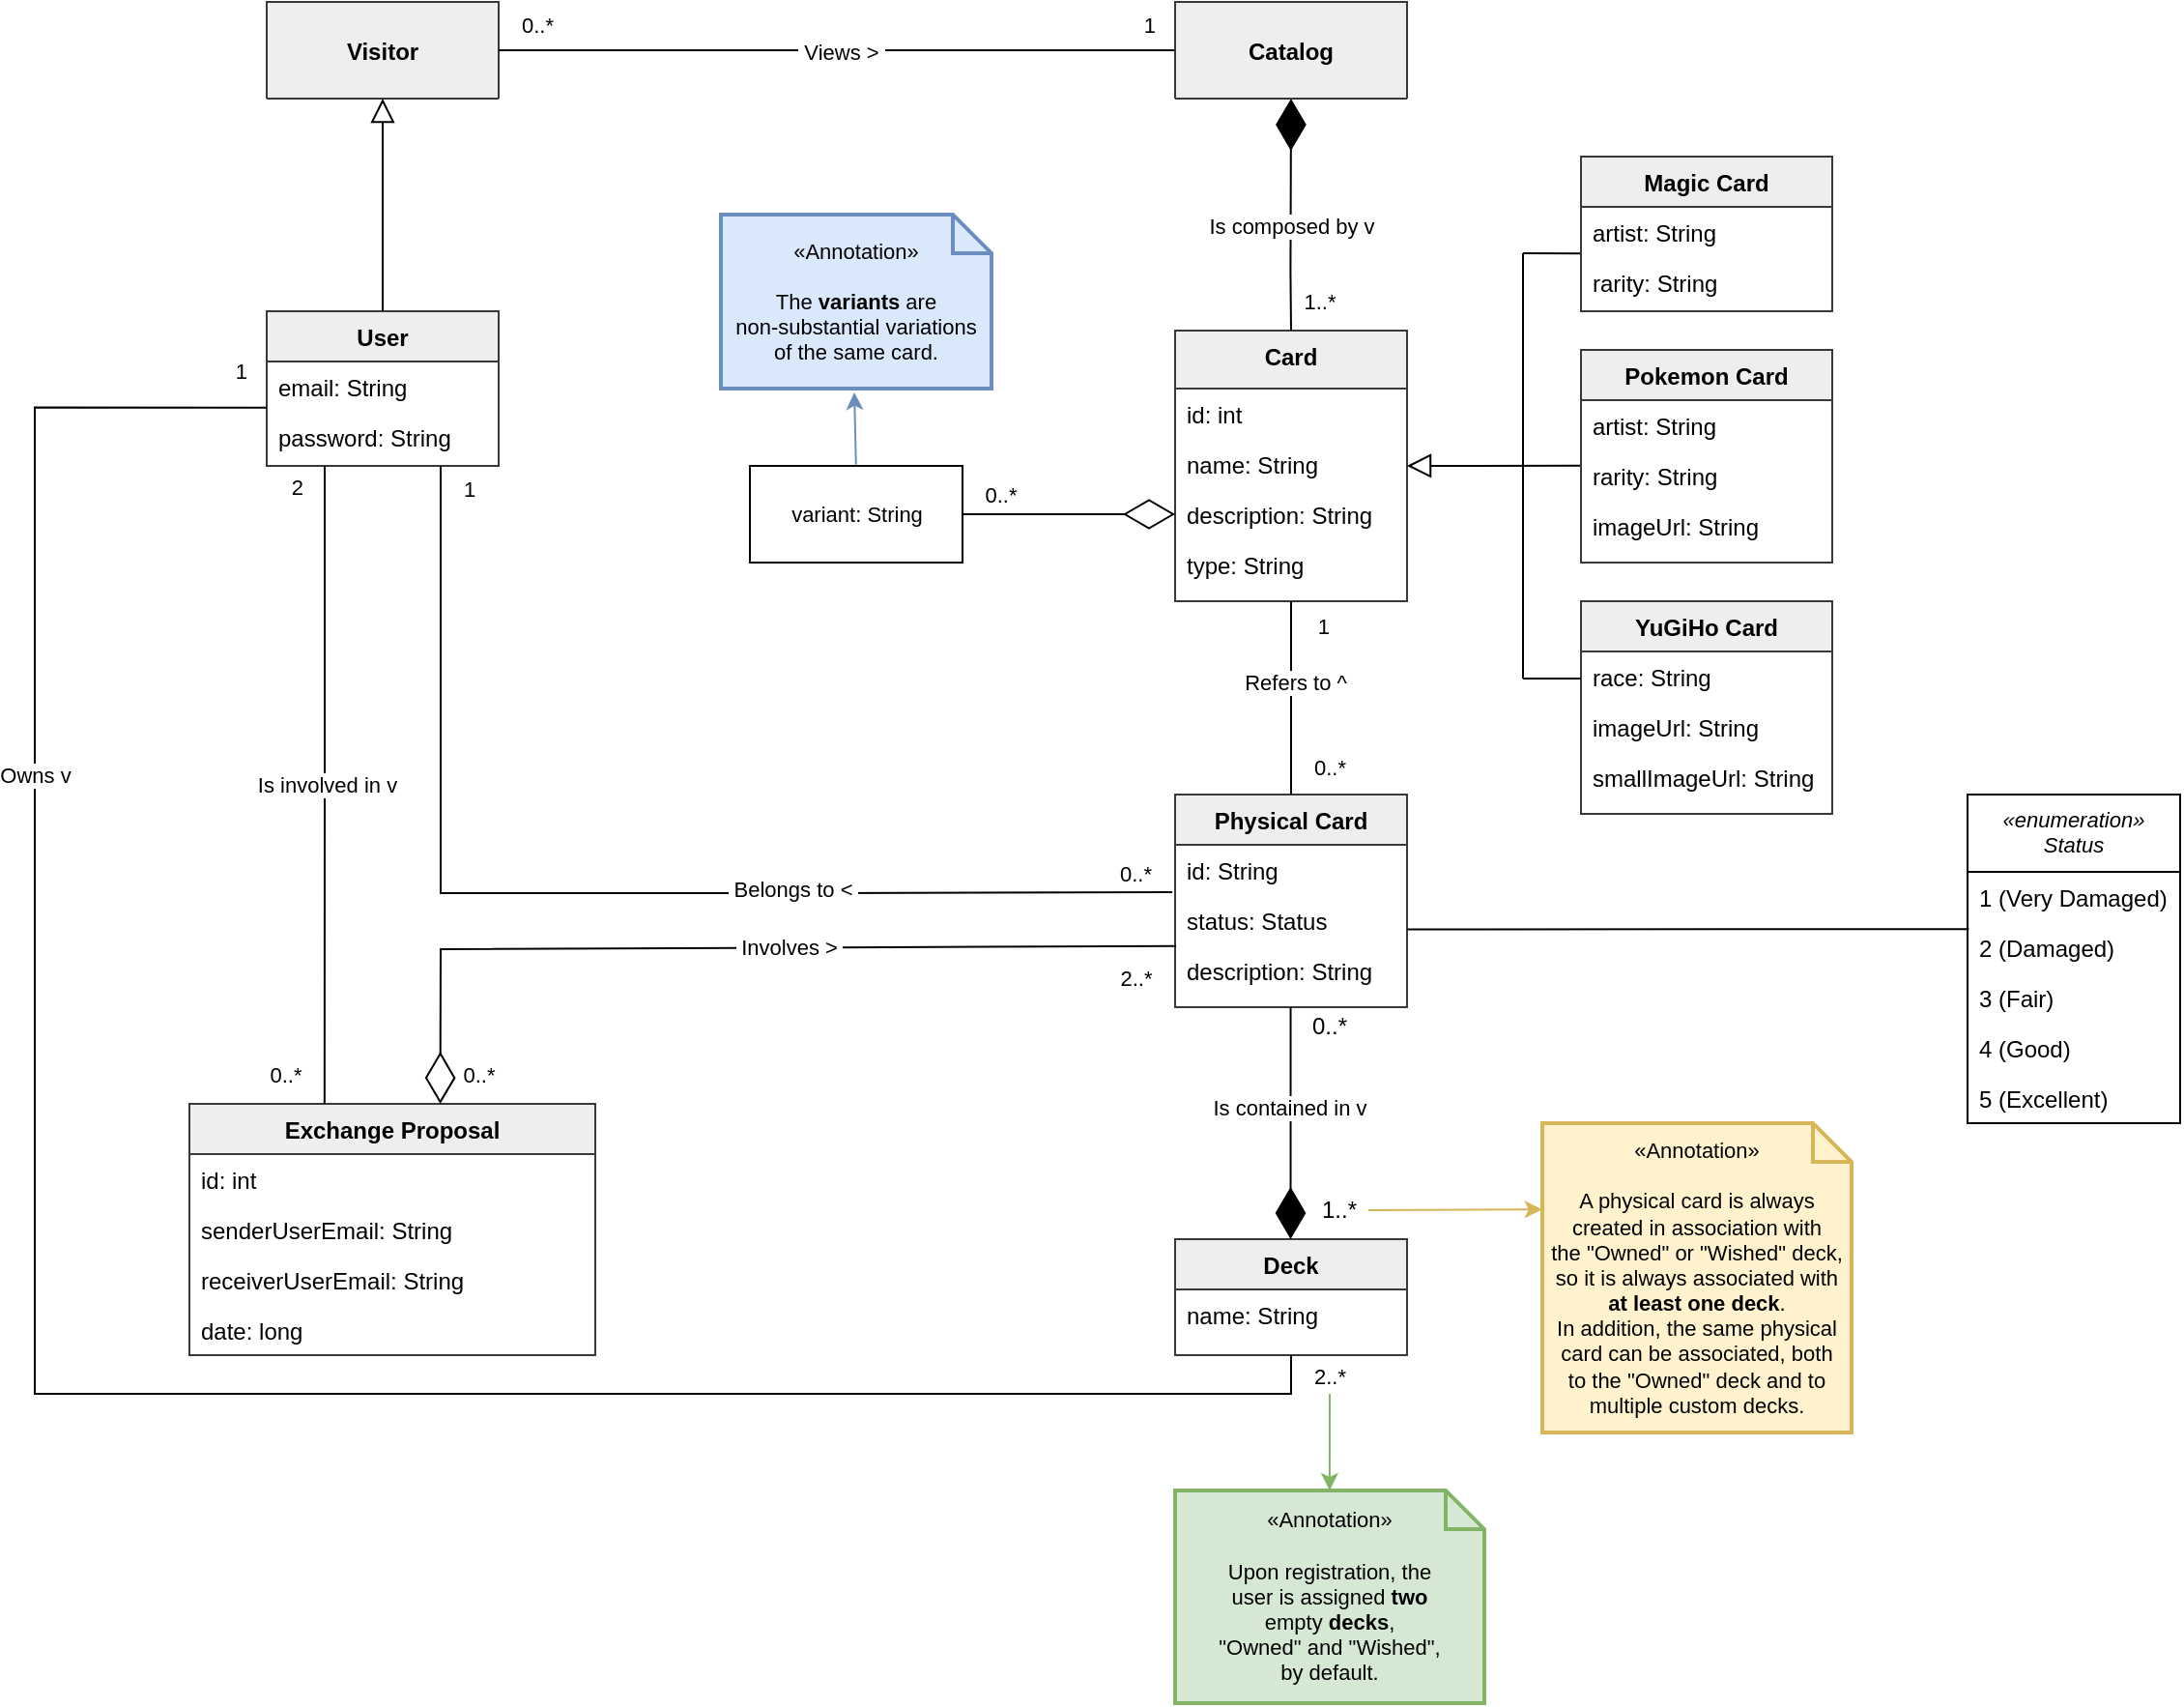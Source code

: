 <mxfile version="20.8.16" type="device"><diagram id="C5RBs43oDa-KdzZeNtuy" name="Page-1"><mxGraphModel dx="1418" dy="828" grid="1" gridSize="10" guides="1" tooltips="1" connect="1" arrows="1" fold="1" page="1" pageScale="1" pageWidth="1169" pageHeight="827" math="0" shadow="0"><root><mxCell id="WIyWlLk6GJQsqaUBKTNV-0"/><mxCell id="WIyWlLk6GJQsqaUBKTNV-1" parent="WIyWlLk6GJQsqaUBKTNV-0"/><mxCell id="zkfFHV4jXpPFQw0GAbJ--0" value="Visitor" style="swimlane;fontStyle=1;align=center;verticalAlign=middle;childLayout=stackLayout;horizontal=1;startSize=50;horizontalStack=0;resizeParent=1;resizeLast=0;collapsible=1;marginBottom=0;rounded=0;shadow=0;strokeWidth=1;fillColor=#eeeeee;strokeColor=#36393d;" parent="WIyWlLk6GJQsqaUBKTNV-1" vertex="1"><mxGeometry x="160" y="40" width="120" height="50" as="geometry"><mxRectangle x="230" y="140" width="160" height="26" as="alternateBounds"/></mxGeometry></mxCell><mxCell id="zkfFHV4jXpPFQw0GAbJ--6" value="User" style="swimlane;fontStyle=1;align=center;verticalAlign=top;childLayout=stackLayout;horizontal=1;startSize=26;horizontalStack=0;resizeParent=1;resizeLast=0;collapsible=1;marginBottom=0;rounded=0;shadow=0;strokeWidth=1;fillColor=#eeeeee;strokeColor=#36393d;" parent="WIyWlLk6GJQsqaUBKTNV-1" vertex="1"><mxGeometry x="160" y="200" width="120" height="80" as="geometry"><mxRectangle x="130" y="380" width="160" height="26" as="alternateBounds"/></mxGeometry></mxCell><mxCell id="zkfFHV4jXpPFQw0GAbJ--7" value="email: String" style="text;align=left;verticalAlign=top;spacingLeft=4;spacingRight=4;overflow=hidden;rotatable=0;points=[[0,0.5],[1,0.5]];portConstraint=eastwest;" parent="zkfFHV4jXpPFQw0GAbJ--6" vertex="1"><mxGeometry y="26" width="120" height="26" as="geometry"/></mxCell><mxCell id="zkfFHV4jXpPFQw0GAbJ--8" value="password: String" style="text;align=left;verticalAlign=top;spacingLeft=4;spacingRight=4;overflow=hidden;rotatable=0;points=[[0,0.5],[1,0.5]];portConstraint=eastwest;rounded=0;shadow=0;html=0;" parent="zkfFHV4jXpPFQw0GAbJ--6" vertex="1"><mxGeometry y="52" width="120" height="26" as="geometry"/></mxCell><mxCell id="zkfFHV4jXpPFQw0GAbJ--12" value="" style="endArrow=block;endSize=10;endFill=0;shadow=0;strokeWidth=1;rounded=0;edgeStyle=elbowEdgeStyle;elbow=vertical;" parent="WIyWlLk6GJQsqaUBKTNV-1" source="zkfFHV4jXpPFQw0GAbJ--6" target="zkfFHV4jXpPFQw0GAbJ--0" edge="1"><mxGeometry width="160" relative="1" as="geometry"><mxPoint x="300" y="193" as="sourcePoint"/><mxPoint x="300" y="193" as="targetPoint"/><Array as="points"><mxPoint x="220" y="160"/><mxPoint x="230" y="160"/><mxPoint x="240" y="230"/><mxPoint x="250" y="200"/></Array></mxGeometry></mxCell><mxCell id="zkfFHV4jXpPFQw0GAbJ--17" value="Card" style="swimlane;fontStyle=1;align=center;verticalAlign=top;childLayout=stackLayout;horizontal=1;startSize=30;horizontalStack=0;resizeParent=1;resizeLast=0;collapsible=1;marginBottom=0;rounded=0;shadow=0;strokeWidth=1;fillColor=#eeeeee;strokeColor=#36393d;" parent="WIyWlLk6GJQsqaUBKTNV-1" vertex="1"><mxGeometry x="630" y="210" width="120" height="140" as="geometry"><mxRectangle x="508" y="120" width="160" height="26" as="alternateBounds"/></mxGeometry></mxCell><mxCell id="UprjWPWpT-gQ5GX2bW2V-9" value="id: int" style="text;align=left;verticalAlign=top;spacingLeft=4;spacingRight=4;overflow=hidden;rotatable=0;points=[[0,0.5],[1,0.5]];portConstraint=eastwest;" parent="zkfFHV4jXpPFQw0GAbJ--17" vertex="1"><mxGeometry y="30" width="120" height="26" as="geometry"/></mxCell><mxCell id="UprjWPWpT-gQ5GX2bW2V-10" value="name: String" style="text;align=left;verticalAlign=top;spacingLeft=4;spacingRight=4;overflow=hidden;rotatable=0;points=[[0,0.5],[1,0.5]];portConstraint=eastwest;" parent="zkfFHV4jXpPFQw0GAbJ--17" vertex="1"><mxGeometry y="56" width="120" height="26" as="geometry"/></mxCell><mxCell id="UprjWPWpT-gQ5GX2bW2V-11" value="description: String" style="text;align=left;verticalAlign=top;spacingLeft=4;spacingRight=4;overflow=hidden;rotatable=0;points=[[0,0.5],[1,0.5]];portConstraint=eastwest;" parent="zkfFHV4jXpPFQw0GAbJ--17" vertex="1"><mxGeometry y="82" width="120" height="26" as="geometry"/></mxCell><mxCell id="UprjWPWpT-gQ5GX2bW2V-12" value="type: String" style="text;align=left;verticalAlign=top;spacingLeft=4;spacingRight=4;overflow=hidden;rotatable=0;points=[[0,0.5],[1,0.5]];portConstraint=eastwest;" parent="zkfFHV4jXpPFQw0GAbJ--17" vertex="1"><mxGeometry y="108" width="120" height="26" as="geometry"/></mxCell><mxCell id="UprjWPWpT-gQ5GX2bW2V-5" value="Physical Card" style="swimlane;fontStyle=1;align=center;verticalAlign=top;childLayout=stackLayout;horizontal=1;startSize=26;horizontalStack=0;resizeParent=1;resizeLast=0;collapsible=1;marginBottom=0;rounded=0;shadow=0;strokeWidth=1;fillColor=#eeeeee;strokeColor=#36393d;" parent="WIyWlLk6GJQsqaUBKTNV-1" vertex="1"><mxGeometry x="630" y="450" width="120" height="110" as="geometry"><mxRectangle x="508" y="120" width="160" height="26" as="alternateBounds"/></mxGeometry></mxCell><mxCell id="UprjWPWpT-gQ5GX2bW2V-8" value="id: String" style="text;align=left;verticalAlign=top;spacingLeft=4;spacingRight=4;overflow=hidden;rotatable=0;points=[[0,0.5],[1,0.5]];portConstraint=eastwest;" parent="UprjWPWpT-gQ5GX2bW2V-5" vertex="1"><mxGeometry y="26" width="120" height="26" as="geometry"/></mxCell><mxCell id="UprjWPWpT-gQ5GX2bW2V-15" value="status: Status" style="text;align=left;verticalAlign=top;spacingLeft=4;spacingRight=4;overflow=hidden;rotatable=0;points=[[0,0.5],[1,0.5]];portConstraint=eastwest;" parent="UprjWPWpT-gQ5GX2bW2V-5" vertex="1"><mxGeometry y="52" width="120" height="26" as="geometry"/></mxCell><mxCell id="UprjWPWpT-gQ5GX2bW2V-16" value="description: String" style="text;align=left;verticalAlign=top;spacingLeft=4;spacingRight=4;overflow=hidden;rotatable=0;points=[[0,0.5],[1,0.5]];portConstraint=eastwest;" parent="UprjWPWpT-gQ5GX2bW2V-5" vertex="1"><mxGeometry y="78" width="120" height="26" as="geometry"/></mxCell><mxCell id="UprjWPWpT-gQ5GX2bW2V-17" value="Deck" style="swimlane;fontStyle=1;align=center;verticalAlign=top;childLayout=stackLayout;horizontal=1;startSize=26;horizontalStack=0;resizeParent=1;resizeLast=0;collapsible=1;marginBottom=0;rounded=0;shadow=0;strokeWidth=1;fillColor=#eeeeee;strokeColor=#36393d;" parent="WIyWlLk6GJQsqaUBKTNV-1" vertex="1"><mxGeometry x="630" y="680" width="120" height="60" as="geometry"><mxRectangle x="508" y="120" width="160" height="26" as="alternateBounds"/></mxGeometry></mxCell><mxCell id="UprjWPWpT-gQ5GX2bW2V-18" value="name: String" style="text;align=left;verticalAlign=top;spacingLeft=4;spacingRight=4;overflow=hidden;rotatable=0;points=[[0,0.5],[1,0.5]];portConstraint=eastwest;" parent="UprjWPWpT-gQ5GX2bW2V-17" vertex="1"><mxGeometry y="26" width="120" height="26" as="geometry"/></mxCell><mxCell id="UprjWPWpT-gQ5GX2bW2V-34" value="1..*" style="text;html=1;strokeColor=none;fillColor=none;align=center;verticalAlign=middle;whiteSpace=wrap;rounded=0;" parent="WIyWlLk6GJQsqaUBKTNV-1" vertex="1"><mxGeometry x="700" y="650" width="30" height="30" as="geometry"/></mxCell><mxCell id="UprjWPWpT-gQ5GX2bW2V-35" value="0..*" style="text;html=1;strokeColor=none;fillColor=none;align=center;verticalAlign=middle;whiteSpace=wrap;rounded=0;" parent="WIyWlLk6GJQsqaUBKTNV-1" vertex="1"><mxGeometry x="685" y="560" width="50" height="20" as="geometry"/></mxCell><mxCell id="UprjWPWpT-gQ5GX2bW2V-36" value="Exchange Proposal" style="swimlane;fontStyle=1;align=center;verticalAlign=top;childLayout=stackLayout;horizontal=1;startSize=26;horizontalStack=0;resizeParent=1;resizeLast=0;collapsible=1;marginBottom=0;rounded=0;shadow=0;strokeWidth=1;fillColor=#eeeeee;strokeColor=#36393d;" parent="WIyWlLk6GJQsqaUBKTNV-1" vertex="1"><mxGeometry x="120" y="610" width="210" height="130" as="geometry"><mxRectangle x="508" y="120" width="160" height="26" as="alternateBounds"/></mxGeometry></mxCell><mxCell id="UprjWPWpT-gQ5GX2bW2V-37" value="id: int" style="text;align=left;verticalAlign=top;spacingLeft=4;spacingRight=4;overflow=hidden;rotatable=0;points=[[0,0.5],[1,0.5]];portConstraint=eastwest;" parent="UprjWPWpT-gQ5GX2bW2V-36" vertex="1"><mxGeometry y="26" width="210" height="26" as="geometry"/></mxCell><mxCell id="UprjWPWpT-gQ5GX2bW2V-38" value="senderUserEmail: String" style="text;align=left;verticalAlign=top;spacingLeft=4;spacingRight=4;overflow=hidden;rotatable=0;points=[[0,0.5],[1,0.5]];portConstraint=eastwest;" parent="UprjWPWpT-gQ5GX2bW2V-36" vertex="1"><mxGeometry y="52" width="210" height="26" as="geometry"/></mxCell><mxCell id="w9-zVDfy-rZA0x76wDRn-33" value="receiverUserEmail: String" style="text;align=left;verticalAlign=top;spacingLeft=4;spacingRight=4;overflow=hidden;rotatable=0;points=[[0,0.5],[1,0.5]];portConstraint=eastwest;" parent="UprjWPWpT-gQ5GX2bW2V-36" vertex="1"><mxGeometry y="78" width="210" height="26" as="geometry"/></mxCell><mxCell id="3as2eXX4FdxI3x0bCwDf-7" value="date: long" style="text;align=left;verticalAlign=top;spacingLeft=4;spacingRight=4;overflow=hidden;rotatable=0;points=[[0,0.5],[1,0.5]];portConstraint=eastwest;" parent="UprjWPWpT-gQ5GX2bW2V-36" vertex="1"><mxGeometry y="104" width="210" height="26" as="geometry"/></mxCell><mxCell id="w9-zVDfy-rZA0x76wDRn-11" value="" style="endArrow=none;html=1;edgeStyle=orthogonalEdgeStyle;rounded=0;exitX=1;exitY=0.5;exitDx=0;exitDy=0;" parent="WIyWlLk6GJQsqaUBKTNV-1" source="zkfFHV4jXpPFQw0GAbJ--0" edge="1"><mxGeometry relative="1" as="geometry"><mxPoint x="290" y="70" as="sourcePoint"/><mxPoint x="630" y="65" as="targetPoint"/><Array as="points"><mxPoint x="620" y="65"/><mxPoint x="620" y="65"/></Array></mxGeometry></mxCell><mxCell id="w9-zVDfy-rZA0x76wDRn-12" value="0..*" style="edgeLabel;resizable=0;html=1;align=left;verticalAlign=bottom;" parent="w9-zVDfy-rZA0x76wDRn-11" connectable="0" vertex="1"><mxGeometry x="-1" relative="1" as="geometry"><mxPoint x="10" y="-5" as="offset"/></mxGeometry></mxCell><mxCell id="w9-zVDfy-rZA0x76wDRn-13" value="1" style="edgeLabel;resizable=0;html=1;align=right;verticalAlign=bottom;" parent="w9-zVDfy-rZA0x76wDRn-11" connectable="0" vertex="1"><mxGeometry x="1" relative="1" as="geometry"><mxPoint x="-10" y="-5" as="offset"/></mxGeometry></mxCell><mxCell id="w9-zVDfy-rZA0x76wDRn-44" value="&amp;nbsp;Views &amp;gt;&amp;nbsp;" style="edgeLabel;html=1;align=center;verticalAlign=middle;resizable=0;points=[];" parent="w9-zVDfy-rZA0x76wDRn-11" vertex="1" connectable="0"><mxGeometry x="-0.068" y="-1" relative="1" as="geometry"><mxPoint x="14" as="offset"/></mxGeometry></mxCell><mxCell id="w9-zVDfy-rZA0x76wDRn-21" value="" style="endArrow=none;html=1;edgeStyle=orthogonalEdgeStyle;rounded=0;entryX=-0.012;entryY=-0.056;entryDx=0;entryDy=0;entryPerimeter=0;exitX=0.75;exitY=1;exitDx=0;exitDy=0;" parent="WIyWlLk6GJQsqaUBKTNV-1" source="zkfFHV4jXpPFQw0GAbJ--6" target="UprjWPWpT-gQ5GX2bW2V-15" edge="1"><mxGeometry relative="1" as="geometry"><mxPoint x="250" y="300" as="sourcePoint"/><mxPoint x="450" y="390" as="targetPoint"/><Array as="points"><mxPoint x="250" y="501"/><mxPoint x="450" y="501"/></Array></mxGeometry></mxCell><mxCell id="w9-zVDfy-rZA0x76wDRn-22" value="1" style="edgeLabel;resizable=0;html=1;align=left;verticalAlign=bottom;" parent="w9-zVDfy-rZA0x76wDRn-21" connectable="0" vertex="1"><mxGeometry x="-1" relative="1" as="geometry"><mxPoint x="10" y="20" as="offset"/></mxGeometry></mxCell><mxCell id="w9-zVDfy-rZA0x76wDRn-23" value="0..*" style="edgeLabel;resizable=0;html=1;align=right;verticalAlign=bottom;" parent="w9-zVDfy-rZA0x76wDRn-21" connectable="0" vertex="1"><mxGeometry x="1" relative="1" as="geometry"><mxPoint x="-10" y="-1" as="offset"/></mxGeometry></mxCell><mxCell id="UueqK07AXD6fO8lfCrL9-8" value="&amp;nbsp;Belongs to &amp;lt;&amp;nbsp;" style="edgeLabel;html=1;align=center;verticalAlign=middle;resizable=0;points=[];" parent="w9-zVDfy-rZA0x76wDRn-21" vertex="1" connectable="0"><mxGeometry x="0.193" y="2" relative="1" as="geometry"><mxPoint x="45" as="offset"/></mxGeometry></mxCell><mxCell id="w9-zVDfy-rZA0x76wDRn-24" value="" style="endArrow=none;html=1;edgeStyle=orthogonalEdgeStyle;rounded=0;exitX=0.5;exitY=0;exitDx=0;exitDy=0;entryX=0.5;entryY=1;entryDx=0;entryDy=0;" parent="WIyWlLk6GJQsqaUBKTNV-1" source="UprjWPWpT-gQ5GX2bW2V-5" target="zkfFHV4jXpPFQw0GAbJ--17" edge="1"><mxGeometry relative="1" as="geometry"><mxPoint x="280" y="250" as="sourcePoint"/><mxPoint x="690" y="360" as="targetPoint"/><Array as="points"/></mxGeometry></mxCell><mxCell id="w9-zVDfy-rZA0x76wDRn-25" value="0..*" style="edgeLabel;resizable=0;html=1;align=left;verticalAlign=bottom;" parent="w9-zVDfy-rZA0x76wDRn-24" connectable="0" vertex="1"><mxGeometry x="-1" relative="1" as="geometry"><mxPoint x="10" y="-6" as="offset"/></mxGeometry></mxCell><mxCell id="w9-zVDfy-rZA0x76wDRn-26" value="1" style="edgeLabel;resizable=0;html=1;align=right;verticalAlign=bottom;" parent="w9-zVDfy-rZA0x76wDRn-24" connectable="0" vertex="1"><mxGeometry x="1" relative="1" as="geometry"><mxPoint x="20" y="21" as="offset"/></mxGeometry></mxCell><mxCell id="UueqK07AXD6fO8lfCrL9-0" value="Refers to ^" style="edgeLabel;html=1;align=center;verticalAlign=middle;resizable=0;points=[];" parent="w9-zVDfy-rZA0x76wDRn-24" vertex="1" connectable="0"><mxGeometry x="0.63" y="-2" relative="1" as="geometry"><mxPoint y="23" as="offset"/></mxGeometry></mxCell><mxCell id="w9-zVDfy-rZA0x76wDRn-30" value="" style="endArrow=none;html=1;edgeStyle=orthogonalEdgeStyle;rounded=0;exitX=0.25;exitY=1;exitDx=0;exitDy=0;entryX=0.333;entryY=0;entryDx=0;entryDy=0;entryPerimeter=0;" parent="WIyWlLk6GJQsqaUBKTNV-1" source="zkfFHV4jXpPFQw0GAbJ--6" target="UprjWPWpT-gQ5GX2bW2V-36" edge="1"><mxGeometry relative="1" as="geometry"><mxPoint x="160" y="280" as="sourcePoint"/><mxPoint x="190" y="600" as="targetPoint"/><Array as="points"/></mxGeometry></mxCell><mxCell id="w9-zVDfy-rZA0x76wDRn-32" value="2" style="edgeLabel;resizable=0;html=1;align=right;verticalAlign=bottom;" parent="w9-zVDfy-rZA0x76wDRn-30" connectable="0" vertex="1"><mxGeometry x="1" relative="1" as="geometry"><mxPoint x="-10" y="-310" as="offset"/></mxGeometry></mxCell><mxCell id="UueqK07AXD6fO8lfCrL9-9" value="Is involved in v" style="edgeLabel;html=1;align=center;verticalAlign=middle;resizable=0;points=[];" parent="w9-zVDfy-rZA0x76wDRn-30" vertex="1" connectable="0"><mxGeometry x="-0.137" y="1" relative="1" as="geometry"><mxPoint y="22" as="offset"/></mxGeometry></mxCell><mxCell id="w9-zVDfy-rZA0x76wDRn-34" value="" style="endArrow=diamondThin;endFill=1;endSize=24;html=1;rounded=0;exitX=0.5;exitY=0;exitDx=0;exitDy=0;entryX=0.5;entryY=1;entryDx=0;entryDy=0;" parent="WIyWlLk6GJQsqaUBKTNV-1" source="zkfFHV4jXpPFQw0GAbJ--17" target="YLboeX1FS55GDw2Aljf4-1" edge="1"><mxGeometry width="160" relative="1" as="geometry"><mxPoint x="690.0" y="200" as="sourcePoint"/><mxPoint x="689.71" y="100" as="targetPoint"/><Array as="points"><mxPoint x="689.71" y="180"/></Array></mxGeometry></mxCell><mxCell id="UueqK07AXD6fO8lfCrL9-4" value="Is composed by v" style="edgeLabel;html=1;align=center;verticalAlign=middle;resizable=0;points=[];" parent="w9-zVDfy-rZA0x76wDRn-34" vertex="1" connectable="0"><mxGeometry x="0.01" y="-1" relative="1" as="geometry"><mxPoint x="-1" y="6" as="offset"/></mxGeometry></mxCell><mxCell id="w9-zVDfy-rZA0x76wDRn-38" value="" style="endArrow=none;html=1;edgeStyle=orthogonalEdgeStyle;rounded=0;entryX=0.5;entryY=1;entryDx=0;entryDy=0;exitX=0.001;exitY=0.917;exitDx=0;exitDy=0;exitPerimeter=0;" parent="WIyWlLk6GJQsqaUBKTNV-1" source="zkfFHV4jXpPFQw0GAbJ--7" target="UprjWPWpT-gQ5GX2bW2V-17" edge="1"><mxGeometry relative="1" as="geometry"><mxPoint x="160" y="230" as="sourcePoint"/><mxPoint x="580" y="690" as="targetPoint"/><Array as="points"><mxPoint x="40" y="250"/><mxPoint x="40" y="760"/><mxPoint x="690" y="760"/></Array></mxGeometry></mxCell><mxCell id="w9-zVDfy-rZA0x76wDRn-39" value="2..*" style="edgeLabel;resizable=0;html=1;align=left;verticalAlign=bottom;" parent="w9-zVDfy-rZA0x76wDRn-38" connectable="0" vertex="1"><mxGeometry x="-1" relative="1" as="geometry"><mxPoint x="540" y="510" as="offset"/></mxGeometry></mxCell><mxCell id="w9-zVDfy-rZA0x76wDRn-40" value="1" style="edgeLabel;resizable=0;html=1;align=right;verticalAlign=bottom;" parent="w9-zVDfy-rZA0x76wDRn-38" connectable="0" vertex="1"><mxGeometry x="1" relative="1" as="geometry"><mxPoint x="-540" y="-500" as="offset"/></mxGeometry></mxCell><mxCell id="UueqK07AXD6fO8lfCrL9-7" value="Owns v" style="edgeLabel;html=1;align=center;verticalAlign=middle;resizable=0;points=[];" parent="w9-zVDfy-rZA0x76wDRn-38" vertex="1" connectable="0"><mxGeometry x="-0.458" y="3" relative="1" as="geometry"><mxPoint x="-3" y="-42" as="offset"/></mxGeometry></mxCell><mxCell id="w9-zVDfy-rZA0x76wDRn-46" value="" style="endArrow=none;html=1;edgeStyle=orthogonalEdgeStyle;rounded=0;entryX=0.006;entryY=0.141;entryDx=0;entryDy=0;entryPerimeter=0;exitX=1.002;exitY=0.681;exitDx=0;exitDy=0;exitPerimeter=0;" parent="WIyWlLk6GJQsqaUBKTNV-1" source="UprjWPWpT-gQ5GX2bW2V-15" target="w9-zVDfy-rZA0x76wDRn-62" edge="1"><mxGeometry relative="1" as="geometry"><mxPoint x="750" y="521" as="sourcePoint"/><mxPoint x="960" y="550" as="targetPoint"/><Array as="points"/></mxGeometry></mxCell><mxCell id="w9-zVDfy-rZA0x76wDRn-49" value="«enumeration»&#10;Status" style="swimlane;fontStyle=2;align=center;verticalAlign=top;childLayout=stackLayout;horizontal=1;startSize=40;horizontalStack=0;resizeParent=1;resizeLast=0;collapsible=1;marginBottom=0;rounded=0;shadow=0;strokeWidth=1;fontSize=11;" parent="WIyWlLk6GJQsqaUBKTNV-1" vertex="1"><mxGeometry x="1040" y="450" width="110" height="170" as="geometry"><mxRectangle x="508" y="120" width="160" height="26" as="alternateBounds"/></mxGeometry></mxCell><mxCell id="w9-zVDfy-rZA0x76wDRn-50" value="1 (Very Damaged)" style="text;align=left;verticalAlign=top;spacingLeft=4;spacingRight=4;overflow=hidden;rotatable=0;points=[[0,0.5],[1,0.5]];portConstraint=eastwest;" parent="w9-zVDfy-rZA0x76wDRn-49" vertex="1"><mxGeometry y="40" width="110" height="26" as="geometry"/></mxCell><mxCell id="w9-zVDfy-rZA0x76wDRn-62" value="2 (Damaged)" style="text;align=left;verticalAlign=top;spacingLeft=4;spacingRight=4;overflow=hidden;rotatable=0;points=[[0,0.5],[1,0.5]];portConstraint=eastwest;" parent="w9-zVDfy-rZA0x76wDRn-49" vertex="1"><mxGeometry y="66" width="110" height="26" as="geometry"/></mxCell><mxCell id="w9-zVDfy-rZA0x76wDRn-63" value="3 (Fair)" style="text;align=left;verticalAlign=top;spacingLeft=4;spacingRight=4;overflow=hidden;rotatable=0;points=[[0,0.5],[1,0.5]];portConstraint=eastwest;" parent="w9-zVDfy-rZA0x76wDRn-49" vertex="1"><mxGeometry y="92" width="110" height="26" as="geometry"/></mxCell><mxCell id="w9-zVDfy-rZA0x76wDRn-64" value="4 (Good)" style="text;align=left;verticalAlign=top;spacingLeft=4;spacingRight=4;overflow=hidden;rotatable=0;points=[[0,0.5],[1,0.5]];portConstraint=eastwest;" parent="w9-zVDfy-rZA0x76wDRn-49" vertex="1"><mxGeometry y="118" width="110" height="26" as="geometry"/></mxCell><mxCell id="w9-zVDfy-rZA0x76wDRn-65" value="5 (Excellent)" style="text;align=left;verticalAlign=top;spacingLeft=4;spacingRight=4;overflow=hidden;rotatable=0;points=[[0,0.5],[1,0.5]];portConstraint=eastwest;" parent="w9-zVDfy-rZA0x76wDRn-49" vertex="1"><mxGeometry y="144" width="110" height="26" as="geometry"/></mxCell><mxCell id="w9-zVDfy-rZA0x76wDRn-59" value="variant: String" style="html=1;fontSize=11;container=1;" parent="WIyWlLk6GJQsqaUBKTNV-1" vertex="1"><mxGeometry x="410" y="280" width="110" height="50" as="geometry"/></mxCell><mxCell id="w9-zVDfy-rZA0x76wDRn-60" value="" style="endArrow=diamondThin;endFill=0;endSize=24;html=1;rounded=0;fontSize=11;entryX=0;entryY=0.5;entryDx=0;entryDy=0;exitX=1;exitY=0.5;exitDx=0;exitDy=0;" parent="WIyWlLk6GJQsqaUBKTNV-1" source="w9-zVDfy-rZA0x76wDRn-59" target="UprjWPWpT-gQ5GX2bW2V-11" edge="1"><mxGeometry width="160" relative="1" as="geometry"><mxPoint x="530" y="314" as="sourcePoint"/><mxPoint x="610" y="314" as="targetPoint"/><Array as="points"><mxPoint x="560" y="305"/></Array></mxGeometry></mxCell><mxCell id="w9-zVDfy-rZA0x76wDRn-67" value="1..*" style="text;html=1;strokeColor=none;fillColor=none;align=center;verticalAlign=middle;whiteSpace=wrap;rounded=0;fontSize=11;" parent="WIyWlLk6GJQsqaUBKTNV-1" vertex="1"><mxGeometry x="675" y="180" width="60" height="30" as="geometry"/></mxCell><mxCell id="p2v7qvm_5poQ5IFICx_g-1" value="&lt;div style=&quot;border-color: var(--border-color); font-size: 11px;&quot;&gt;&lt;font style=&quot;border-color: var(--border-color); font-size: 11px;&quot;&gt;«Annotation»&lt;/font&gt;&lt;/div&gt;&lt;div style=&quot;border-color: var(--border-color); font-size: 11px;&quot;&gt;&lt;span style=&quot;border-color: var(--border-color); background-color: initial;&quot;&gt;&lt;font style=&quot;font-size: 11px;&quot;&gt;&lt;br style=&quot;border-color: var(--border-color);&quot;&gt;&lt;/font&gt;&lt;/span&gt;&lt;/div&gt;&lt;font style=&quot;border-color: var(--border-color); font-size: 11px;&quot;&gt;&lt;div style=&quot;border-color: var(--border-color);&quot;&gt;&lt;span style=&quot;border-color: var(--border-color); background-color: initial;&quot;&gt;Upon registration, the&lt;/span&gt;&lt;/div&gt;&lt;div style=&quot;border-color: var(--border-color);&quot;&gt;&lt;span style=&quot;border-color: var(--border-color); background-color: initial;&quot;&gt;user&amp;nbsp;&lt;/span&gt;&lt;span style=&quot;background-color: initial; border-color: var(--border-color);&quot;&gt;is assigned &lt;b&gt;two &lt;/b&gt;empty&amp;nbsp;&lt;/span&gt;&lt;b style=&quot;background-color: initial;&quot;&gt;decks&lt;/b&gt;&lt;span style=&quot;background-color: initial;&quot;&gt;,&lt;/span&gt;&lt;/div&gt;&lt;div style=&quot;border-color: var(--border-color);&quot;&gt;&lt;span style=&quot;background-color: initial;&quot;&gt;&quot;Owned&quot; and &quot;Wished&quot;,&lt;/span&gt;&lt;/div&gt;&lt;div style=&quot;border-color: var(--border-color);&quot;&gt;&lt;span style=&quot;background-color: initial;&quot;&gt;by default.&lt;/span&gt;&lt;/div&gt;&lt;/font&gt;" style="shape=note;strokeWidth=2;fontSize=14;size=20;whiteSpace=wrap;html=1;fillColor=#d5e8d4;strokeColor=#82b366;align=center;" parent="WIyWlLk6GJQsqaUBKTNV-1" vertex="1"><mxGeometry x="630" y="810" width="160" height="110" as="geometry"/></mxCell><mxCell id="p2v7qvm_5poQ5IFICx_g-2" value="" style="endArrow=classic;html=1;rounded=0;fillColor=#d5e8d4;strokeColor=#82b366;" parent="WIyWlLk6GJQsqaUBKTNV-1" edge="1"><mxGeometry width="50" height="50" relative="1" as="geometry"><mxPoint x="710" y="760" as="sourcePoint"/><mxPoint x="709.93" y="810" as="targetPoint"/><Array as="points"/></mxGeometry></mxCell><mxCell id="YLboeX1FS55GDw2Aljf4-0" value="" style="endArrow=classic;html=1;rounded=0;exitX=0.499;exitY=-0.012;exitDx=0;exitDy=0;exitPerimeter=0;fillColor=#dae8fc;strokeColor=#6c8ebf;entryX=0.493;entryY=1.022;entryDx=0;entryDy=0;entryPerimeter=0;" parent="WIyWlLk6GJQsqaUBKTNV-1" source="w9-zVDfy-rZA0x76wDRn-59" target="ltSYxoza8K-AkSlE1bkv-0" edge="1"><mxGeometry width="50" height="50" relative="1" as="geometry"><mxPoint x="1060" y="290.18" as="sourcePoint"/><mxPoint x="465" y="250" as="targetPoint"/><Array as="points"/></mxGeometry></mxCell><mxCell id="YLboeX1FS55GDw2Aljf4-1" value="Catalog" style="swimlane;fontStyle=1;align=center;verticalAlign=middle;childLayout=stackLayout;horizontal=1;startSize=50;horizontalStack=0;resizeParent=1;resizeLast=0;collapsible=1;marginBottom=0;rounded=0;shadow=0;strokeWidth=1;fillColor=#eeeeee;strokeColor=#36393d;" parent="WIyWlLk6GJQsqaUBKTNV-1" vertex="1"><mxGeometry x="630" y="40" width="120" height="50" as="geometry"><mxRectangle x="230" y="140" width="160" height="26" as="alternateBounds"/></mxGeometry></mxCell><mxCell id="sFMsOTMCrepT3tC-z642-0" value="" style="endArrow=diamondThin;endFill=0;endSize=24;html=1;rounded=0;exitX=0.842;exitY=-0.056;exitDx=0;exitDy=0;exitPerimeter=0;entryX=0.163;entryY=1.001;entryDx=0;entryDy=0;entryPerimeter=0;" parent="WIyWlLk6GJQsqaUBKTNV-1" source="sFMsOTMCrepT3tC-z642-4" target="sFMsOTMCrepT3tC-z642-3" edge="1"><mxGeometry width="160" relative="1" as="geometry"><mxPoint x="250.2" y="480" as="sourcePoint"/><mxPoint x="250.0" y="600" as="targetPoint"/><Array as="points"><mxPoint x="250" y="530"/></Array></mxGeometry></mxCell><mxCell id="sFMsOTMCrepT3tC-z642-1" value="&amp;nbsp;Involves &amp;gt;&amp;nbsp;" style="edgeLabel;html=1;align=center;verticalAlign=middle;resizable=0;points=[];fontSize=11;" parent="sFMsOTMCrepT3tC-z642-0" vertex="1" connectable="0"><mxGeometry x="0.12" y="-1" relative="1" as="geometry"><mxPoint x="57" as="offset"/></mxGeometry></mxCell><mxCell id="sFMsOTMCrepT3tC-z642-3" value="0..*" style="text;html=1;strokeColor=none;fillColor=none;align=center;verticalAlign=middle;whiteSpace=wrap;rounded=0;fontSize=11;" parent="WIyWlLk6GJQsqaUBKTNV-1" vertex="1"><mxGeometry x="240" y="580" width="60" height="30" as="geometry"/></mxCell><mxCell id="sFMsOTMCrepT3tC-z642-4" value="2..*" style="text;html=1;strokeColor=none;fillColor=none;align=center;verticalAlign=middle;whiteSpace=wrap;rounded=0;fontSize=11;" parent="WIyWlLk6GJQsqaUBKTNV-1" vertex="1"><mxGeometry x="580" y="530" width="60" height="30" as="geometry"/></mxCell><mxCell id="sFMsOTMCrepT3tC-z642-6" value="0..*" style="text;html=1;strokeColor=none;fillColor=none;align=center;verticalAlign=middle;whiteSpace=wrap;rounded=0;fontSize=11;" parent="WIyWlLk6GJQsqaUBKTNV-1" vertex="1"><mxGeometry x="140" y="580" width="60" height="30" as="geometry"/></mxCell><mxCell id="sFMsOTMCrepT3tC-z642-7" value="" style="endArrow=classic;html=1;rounded=0;fillColor=#fff2cc;strokeColor=#d6b656;entryX=-0.001;entryY=0.279;entryDx=0;entryDy=0;entryPerimeter=0;exitX=1;exitY=0.5;exitDx=0;exitDy=0;" parent="WIyWlLk6GJQsqaUBKTNV-1" source="UprjWPWpT-gQ5GX2bW2V-34" target="sFMsOTMCrepT3tC-z642-8" edge="1"><mxGeometry width="50" height="50" relative="1" as="geometry"><mxPoint x="730" y="664" as="sourcePoint"/><mxPoint x="799.52" y="664.76" as="targetPoint"/></mxGeometry></mxCell><mxCell id="sFMsOTMCrepT3tC-z642-8" value="&lt;div style=&quot;border-color: var(--border-color); font-size: 11px;&quot;&gt;&lt;font style=&quot;border-color: var(--border-color); font-size: 11px;&quot;&gt;«Annotation»&lt;/font&gt;&lt;/div&gt;&lt;div style=&quot;border-color: var(--border-color); font-size: 11px;&quot;&gt;&lt;span style=&quot;border-color: var(--border-color); background-color: initial;&quot;&gt;&lt;font style=&quot;font-size: 11px;&quot;&gt;&lt;br style=&quot;border-color: var(--border-color);&quot;&gt;&lt;/font&gt;&lt;/span&gt;&lt;/div&gt;&lt;font style=&quot;border-color: var(--border-color); font-size: 11px;&quot;&gt;&lt;div style=&quot;border-color: var(--border-color);&quot;&gt;&lt;font style=&quot;font-size: 11px;&quot;&gt;A physical card is always created in association with&lt;/font&gt;&lt;/div&gt;&lt;div style=&quot;border-color: var(--border-color);&quot;&gt;&lt;font style=&quot;font-size: 11px;&quot;&gt;the &quot;Owned&quot; or &quot;Wished&quot;&amp;nbsp;&lt;/font&gt;&lt;span style=&quot;background-color: initial;&quot;&gt;deck, so it is always&amp;nbsp;&lt;/span&gt;&lt;span style=&quot;background-color: initial;&quot;&gt;associated with &lt;b&gt;at least&amp;nbsp;&lt;/b&gt;&lt;/span&gt;&lt;span style=&quot;background-color: initial;&quot;&gt;&lt;b&gt;one deck&lt;/b&gt;.&lt;/span&gt;&lt;/div&gt;&lt;div style=&quot;border-color: var(--border-color);&quot;&gt;&lt;font style=&quot;font-size: 11px;&quot;&gt;In addition, the same physical card can be associated, both&lt;/font&gt;&lt;/div&gt;&lt;div style=&quot;border-color: var(--border-color);&quot;&gt;&lt;font style=&quot;font-size: 11px;&quot;&gt;to the &quot;Owned&quot; deck and to multiple custom decks.&lt;/font&gt;&lt;br&gt;&lt;/div&gt;&lt;/font&gt;" style="shape=note;strokeWidth=2;fontSize=14;size=20;whiteSpace=wrap;html=1;fillColor=#fff2cc;strokeColor=#d6b656;align=center;" parent="WIyWlLk6GJQsqaUBKTNV-1" vertex="1"><mxGeometry x="820" y="620" width="160" height="160" as="geometry"/></mxCell><mxCell id="ltSYxoza8K-AkSlE1bkv-0" value="&lt;div style=&quot;border-color: var(--border-color); font-size: 11px;&quot;&gt;&lt;font style=&quot;border-color: var(--border-color); font-size: 11px;&quot;&gt;«Annotation»&lt;/font&gt;&lt;/div&gt;&lt;div style=&quot;border-color: var(--border-color); font-size: 11px;&quot;&gt;&lt;span style=&quot;border-color: var(--border-color); background-color: initial;&quot;&gt;&lt;font style=&quot;font-size: 11px;&quot;&gt;&lt;br style=&quot;border-color: var(--border-color);&quot;&gt;&lt;/font&gt;&lt;/span&gt;&lt;/div&gt;&lt;font style=&quot;border-color: var(--border-color); font-size: 11px;&quot;&gt;&lt;div style=&quot;border-color: var(--border-color);&quot;&gt;&lt;span style=&quot;border-color: var(--border-color); background-color: initial;&quot;&gt;The &lt;b&gt;variants&lt;/b&gt;&amp;nbsp;are&lt;/span&gt;&lt;/div&gt;&lt;div style=&quot;border-color: var(--border-color);&quot;&gt;&lt;span style=&quot;border-color: var(--border-color); background-color: initial;&quot;&gt;non-substantial variations&lt;/span&gt;&lt;/div&gt;&lt;div style=&quot;border-color: var(--border-color);&quot;&gt;&lt;span style=&quot;border-color: var(--border-color); background-color: initial;&quot;&gt;of the same card.&lt;/span&gt;&lt;/div&gt;&lt;/font&gt;" style="shape=note;strokeWidth=2;fontSize=14;size=20;whiteSpace=wrap;html=1;fillColor=#dae8fc;strokeColor=#6c8ebf;align=center;" parent="WIyWlLk6GJQsqaUBKTNV-1" vertex="1"><mxGeometry x="395" y="150" width="140" height="90" as="geometry"/></mxCell><mxCell id="ltSYxoza8K-AkSlE1bkv-2" value="0..*" style="text;html=1;strokeColor=none;fillColor=none;align=center;verticalAlign=middle;whiteSpace=wrap;rounded=0;fontSize=11;" parent="WIyWlLk6GJQsqaUBKTNV-1" vertex="1"><mxGeometry x="510" y="280" width="60" height="30" as="geometry"/></mxCell><mxCell id="3as2eXX4FdxI3x0bCwDf-8" value="Magic Card" style="swimlane;fontStyle=1;align=center;verticalAlign=top;childLayout=stackLayout;horizontal=1;startSize=26;horizontalStack=0;resizeParent=1;resizeLast=0;collapsible=1;marginBottom=0;rounded=0;shadow=0;strokeWidth=1;fillColor=#eeeeee;strokeColor=#36393d;" parent="WIyWlLk6GJQsqaUBKTNV-1" vertex="1"><mxGeometry x="840" y="120" width="130" height="80" as="geometry"><mxRectangle x="508" y="120" width="160" height="26" as="alternateBounds"/></mxGeometry></mxCell><mxCell id="3as2eXX4FdxI3x0bCwDf-22" value="artist: String" style="text;align=left;verticalAlign=top;spacingLeft=4;spacingRight=4;overflow=hidden;rotatable=0;points=[[0,0.5],[1,0.5]];portConstraint=eastwest;" parent="3as2eXX4FdxI3x0bCwDf-8" vertex="1"><mxGeometry y="26" width="130" height="26" as="geometry"/></mxCell><mxCell id="3as2eXX4FdxI3x0bCwDf-23" value="rarity: String" style="text;align=left;verticalAlign=top;spacingLeft=4;spacingRight=4;overflow=hidden;rotatable=0;points=[[0,0.5],[1,0.5]];portConstraint=eastwest;" parent="3as2eXX4FdxI3x0bCwDf-8" vertex="1"><mxGeometry y="52" width="130" height="26" as="geometry"/></mxCell><mxCell id="3as2eXX4FdxI3x0bCwDf-14" value="YuGiHo Card" style="swimlane;fontStyle=1;align=center;verticalAlign=top;childLayout=stackLayout;horizontal=1;startSize=26;horizontalStack=0;resizeParent=1;resizeLast=0;collapsible=1;marginBottom=0;rounded=0;shadow=0;strokeWidth=1;fillColor=#eeeeee;strokeColor=#36393d;" parent="WIyWlLk6GJQsqaUBKTNV-1" vertex="1"><mxGeometry x="840" y="350" width="130" height="110" as="geometry"><mxRectangle x="508" y="120" width="160" height="26" as="alternateBounds"/></mxGeometry></mxCell><mxCell id="3as2eXX4FdxI3x0bCwDf-30" value="race: String" style="text;align=left;verticalAlign=top;spacingLeft=4;spacingRight=4;overflow=hidden;rotatable=0;points=[[0,0.5],[1,0.5]];portConstraint=eastwest;" parent="3as2eXX4FdxI3x0bCwDf-14" vertex="1"><mxGeometry y="26" width="130" height="26" as="geometry"/></mxCell><mxCell id="3as2eXX4FdxI3x0bCwDf-31" value="imageUrl: String" style="text;align=left;verticalAlign=top;spacingLeft=4;spacingRight=4;overflow=hidden;rotatable=0;points=[[0,0.5],[1,0.5]];portConstraint=eastwest;" parent="3as2eXX4FdxI3x0bCwDf-14" vertex="1"><mxGeometry y="52" width="130" height="26" as="geometry"/></mxCell><mxCell id="3as2eXX4FdxI3x0bCwDf-32" value="smallImageUrl: String" style="text;align=left;verticalAlign=top;spacingLeft=4;spacingRight=4;overflow=hidden;rotatable=0;points=[[0,0.5],[1,0.5]];portConstraint=eastwest;" parent="3as2eXX4FdxI3x0bCwDf-14" vertex="1"><mxGeometry y="78" width="130" height="26" as="geometry"/></mxCell><mxCell id="3as2eXX4FdxI3x0bCwDf-21" value="" style="endArrow=block;endSize=10;endFill=0;shadow=0;strokeWidth=1;rounded=0;edgeStyle=elbowEdgeStyle;elbow=vertical;exitX=-0.002;exitY=0.302;exitDx=0;exitDy=0;exitPerimeter=0;" parent="WIyWlLk6GJQsqaUBKTNV-1" source="3as2eXX4FdxI3x0bCwDf-29" edge="1"><mxGeometry width="160" relative="1" as="geometry"><mxPoint x="780" y="320" as="sourcePoint"/><mxPoint x="750" y="280" as="targetPoint"/><Array as="points"><mxPoint x="790" y="280"/><mxPoint x="860" y="305"/><mxPoint x="870" y="275"/></Array></mxGeometry></mxCell><mxCell id="3as2eXX4FdxI3x0bCwDf-26" value="Pokemon Card" style="swimlane;fontStyle=1;align=center;verticalAlign=top;childLayout=stackLayout;horizontal=1;startSize=26;horizontalStack=0;resizeParent=1;resizeLast=0;collapsible=1;marginBottom=0;rounded=0;shadow=0;strokeWidth=1;fillColor=#eeeeee;strokeColor=#36393d;" parent="WIyWlLk6GJQsqaUBKTNV-1" vertex="1"><mxGeometry x="840" y="220" width="130" height="110" as="geometry"><mxRectangle x="508" y="120" width="160" height="26" as="alternateBounds"/></mxGeometry></mxCell><mxCell id="3as2eXX4FdxI3x0bCwDf-27" value="artist: String" style="text;align=left;verticalAlign=top;spacingLeft=4;spacingRight=4;overflow=hidden;rotatable=0;points=[[0,0.5],[1,0.5]];portConstraint=eastwest;" parent="3as2eXX4FdxI3x0bCwDf-26" vertex="1"><mxGeometry y="26" width="130" height="26" as="geometry"/></mxCell><mxCell id="3as2eXX4FdxI3x0bCwDf-29" value="rarity: String" style="text;align=left;verticalAlign=top;spacingLeft=4;spacingRight=4;overflow=hidden;rotatable=0;points=[[0,0.5],[1,0.5]];portConstraint=eastwest;" parent="3as2eXX4FdxI3x0bCwDf-26" vertex="1"><mxGeometry y="52" width="130" height="26" as="geometry"/></mxCell><mxCell id="3as2eXX4FdxI3x0bCwDf-28" value="imageUrl: String" style="text;align=left;verticalAlign=top;spacingLeft=4;spacingRight=4;overflow=hidden;rotatable=0;points=[[0,0.5],[1,0.5]];portConstraint=eastwest;" parent="3as2eXX4FdxI3x0bCwDf-26" vertex="1"><mxGeometry y="78" width="130" height="26" as="geometry"/></mxCell><mxCell id="3lsBekl3ifsqWaeDFiW3-0" value="" style="endArrow=none;html=1;rounded=0;" parent="WIyWlLk6GJQsqaUBKTNV-1" edge="1"><mxGeometry width="50" height="50" relative="1" as="geometry"><mxPoint x="810" y="390" as="sourcePoint"/><mxPoint x="810" y="170" as="targetPoint"/></mxGeometry></mxCell><mxCell id="3lsBekl3ifsqWaeDFiW3-1" value="" style="endArrow=none;html=1;rounded=0;entryX=-0.003;entryY=0.927;entryDx=0;entryDy=0;entryPerimeter=0;" parent="WIyWlLk6GJQsqaUBKTNV-1" target="3as2eXX4FdxI3x0bCwDf-22" edge="1"><mxGeometry width="50" height="50" relative="1" as="geometry"><mxPoint x="810" y="170" as="sourcePoint"/><mxPoint x="850" y="250" as="targetPoint"/></mxGeometry></mxCell><mxCell id="3lsBekl3ifsqWaeDFiW3-2" value="" style="endArrow=none;html=1;rounded=0;" parent="WIyWlLk6GJQsqaUBKTNV-1" edge="1"><mxGeometry width="50" height="50" relative="1" as="geometry"><mxPoint x="810" y="390" as="sourcePoint"/><mxPoint x="840" y="390" as="targetPoint"/><Array as="points"><mxPoint x="830" y="390"/></Array></mxGeometry></mxCell><mxCell id="gzC5u0utuK3-kHn6JJmh-0" value="" style="endArrow=diamondThin;endFill=1;endSize=24;html=1;rounded=0;" parent="WIyWlLk6GJQsqaUBKTNV-1" edge="1"><mxGeometry width="160" relative="1" as="geometry"><mxPoint x="689.76" y="560" as="sourcePoint"/><mxPoint x="689.76" y="680" as="targetPoint"/></mxGeometry></mxCell><mxCell id="gzC5u0utuK3-kHn6JJmh-1" value="Is contained in v" style="edgeLabel;html=1;align=center;verticalAlign=middle;resizable=0;points=[];" parent="gzC5u0utuK3-kHn6JJmh-0" vertex="1" connectable="0"><mxGeometry x="-0.138" y="-1" relative="1" as="geometry"><mxPoint as="offset"/></mxGeometry></mxCell></root></mxGraphModel></diagram></mxfile>